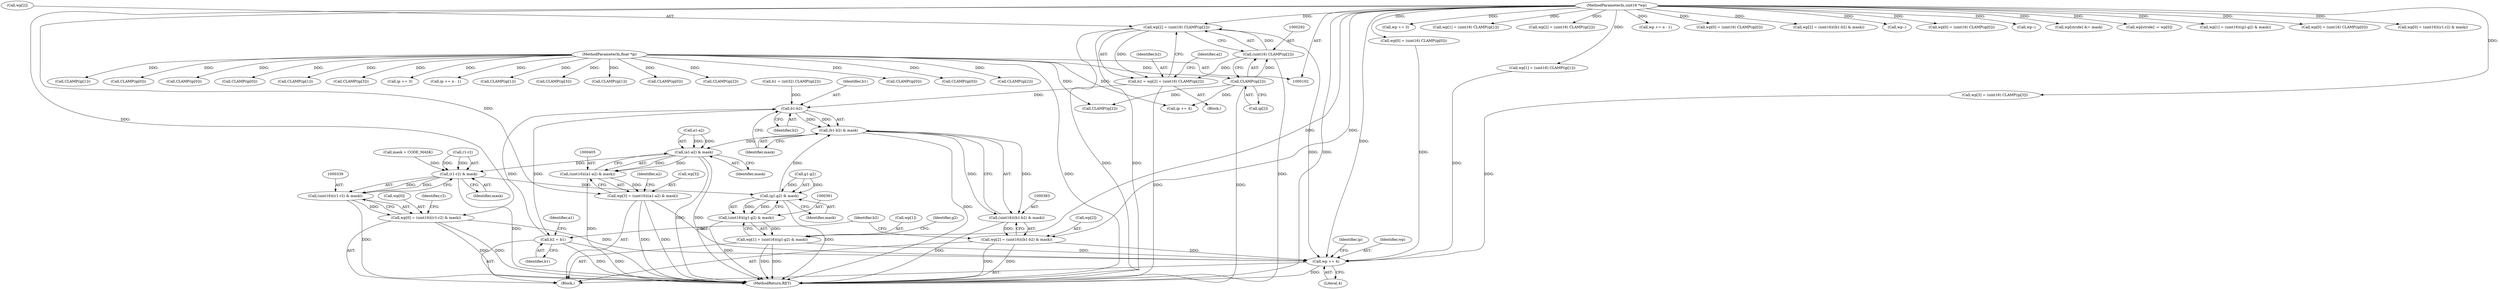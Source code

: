 digraph "0_libtiff_83a4b92815ea04969d494416eaae3d4c6b338e4a#diff-c8b4b355f9b5c06d585b23138e1c185f_1@array" {
"1000287" [label="(Call,wp[2] = (uint16) CLAMP(ip[2]))"];
"1000106" [label="(MethodParameterIn,uint16 *wp)"];
"1000291" [label="(Call,(uint16) CLAMP(ip[2]))"];
"1000293" [label="(Call,CLAMP(ip[2]))"];
"1000103" [label="(MethodParameterIn,float *ip)"];
"1000285" [label="(Call,b2 = wp[2] = (uint16) CLAMP(ip[2]))"];
"1000385" [label="(Call,b1-b2)"];
"1000384" [label="(Call,(b1-b2) & mask)"];
"1000382" [label="(Call,(uint16)((b1-b2) & mask))"];
"1000378" [label="(Call,wp[2] = (uint16)((b1-b2) & mask))"];
"1000320" [label="(Call,wp += 4)"];
"1000406" [label="(Call,(a1-a2) & mask)"];
"1000340" [label="(Call,(r1-r2) & mask)"];
"1000338" [label="(Call,(uint16)((r1-r2) & mask))"];
"1000334" [label="(Call,wp[0] = (uint16)((r1-r2) & mask))"];
"1000362" [label="(Call,(g1-g2) & mask)"];
"1000360" [label="(Call,(uint16)((g1-g2) & mask))"];
"1000356" [label="(Call,wp[1] = (uint16)((g1-g2) & mask))"];
"1000404" [label="(Call,(uint16)((a1-a2) & mask))"];
"1000400" [label="(Call,wp[3] = (uint16)((a1-a2) & mask))"];
"1000389" [label="(Call,b2 = b1)"];
"1000123" [label="(Call,mask = CODE_MASK)"];
"1000183" [label="(Call,wp += 3)"];
"1000168" [label="(Call,CLAMP(ip[2]))"];
"1000150" [label="(Call,wp[1] = (uint16) CLAMP(ip[1]))"];
"1000156" [label="(Call,CLAMP(ip[1]))"];
"1000340" [label="(Call,(r1-r2) & mask)"];
"1000366" [label="(Identifier,mask)"];
"1000324" [label="(Identifier,ip)"];
"1000162" [label="(Call,wp[2] = (uint16) CLAMP(ip[2]))"];
"1000378" [label="(Call,wp[2] = (uint16)((b1-b2) & mask))"];
"1000404" [label="(Call,(uint16)((a1-a2) & mask))"];
"1000410" [label="(Identifier,mask)"];
"1000330" [label="(Call,CLAMP(ip[0]))"];
"1000400" [label="(Call,wp[3] = (uint16)((a1-a2) & mask))"];
"1000407" [label="(Call,a1-a2)"];
"1000287" [label="(Call,wp[2] = (uint16) CLAMP(ip[2]))"];
"1000334" [label="(Call,wp[0] = (uint16)((r1-r2) & mask))"];
"1000144" [label="(Call,CLAMP(ip[0]))"];
"1000406" [label="(Call,(a1-a2) & mask)"];
"1000335" [label="(Call,wp[0])"];
"1000263" [label="(Call,wp[0] = (uint16) CLAMP(ip[0]))"];
"1000193" [label="(Call,CLAMP(ip[0]))"];
"1000281" [label="(Call,CLAMP(ip[1]))"];
"1000323" [label="(Call,ip += 4)"];
"1000288" [label="(Call,wp[2])"];
"1000393" [label="(Identifier,a1)"];
"1000275" [label="(Call,wp[1] = (uint16) CLAMP(ip[1]))"];
"1000391" [label="(Identifier,b1)"];
"1000285" [label="(Call,b2 = wp[2] = (uint16) CLAMP(ip[2]))"];
"1000298" [label="(Identifier,a2)"];
"1000106" [label="(MethodParameterIn,uint16 *wp)"];
"1000357" [label="(Call,wp[1])"];
"1000320" [label="(Call,wp += 4)"];
"1000322" [label="(Literal,4)"];
"1000421" [label="(Call,wp += n - 1)"];
"1000465" [label="(Call,wp[0] = (uint16) CLAMP(ip[0]))"];
"1000299" [label="(Call,wp[3] = (uint16) CLAMP(ip[3]))"];
"1000316" [label="(Block,)"];
"1000305" [label="(Call,CLAMP(ip[3]))"];
"1000382" [label="(Call,(uint16)((b1-b2) & mask))"];
"1000186" [label="(Call,ip += 3)"];
"1000416" [label="(Call,ip += n - 1)"];
"1000215" [label="(Call,CLAMP(ip[1]))"];
"1000396" [label="(Call,CLAMP(ip[3]))"];
"1000241" [label="(Call,wp[2] = (uint16)((b1-b2) & mask))"];
"1000458" [label="(Call,wp--)"];
"1000344" [label="(Identifier,mask)"];
"1000370" [label="(Call,b1 = (int32) CLAMP(ip[2]))"];
"1000138" [label="(Call,wp[0] = (uint16) CLAMP(ip[0]))"];
"1000352" [label="(Call,CLAMP(ip[1]))"];
"1000356" [label="(Call,wp[1] = (uint16)((g1-g2) & mask))"];
"1000346" [label="(Identifier,r2)"];
"1000269" [label="(Call,CLAMP(ip[0]))"];
"1000362" [label="(Call,(g1-g2) & mask)"];
"1000475" [label="(Call,wp--)"];
"1000103" [label="(MethodParameterIn,float *ip)"];
"1000237" [label="(Call,CLAMP(ip[2]))"];
"1000374" [label="(Call,CLAMP(ip[2]))"];
"1000453" [label="(Call,wp[stride] &= mask)"];
"1000446" [label="(Call,wp[stride] -= wp[0])"];
"1000412" [label="(Identifier,a2)"];
"1000390" [label="(Identifier,b2)"];
"1000379" [label="(Call,wp[2])"];
"1000363" [label="(Call,g1-g2)"];
"1000477" [label="(MethodReturn,RET)"];
"1000388" [label="(Identifier,mask)"];
"1000471" [label="(Call,CLAMP(ip[0]))"];
"1000360" [label="(Call,(uint16)((g1-g2) & mask))"];
"1000401" [label="(Call,wp[3])"];
"1000389" [label="(Call,b2 = b1)"];
"1000442" [label="(Call,CLAMP(ip[0]))"];
"1000219" [label="(Call,wp[1] = (uint16)((g1-g2) & mask))"];
"1000368" [label="(Identifier,g2)"];
"1000321" [label="(Identifier,wp)"];
"1000386" [label="(Identifier,b1)"];
"1000385" [label="(Call,b1-b2)"];
"1000384" [label="(Call,(b1-b2) & mask)"];
"1000436" [label="(Call,wp[0] = (uint16) CLAMP(ip[0]))"];
"1000294" [label="(Call,ip[2])"];
"1000341" [label="(Call,r1-r2)"];
"1000338" [label="(Call,(uint16)((r1-r2) & mask))"];
"1000286" [label="(Identifier,b2)"];
"1000291" [label="(Call,(uint16) CLAMP(ip[2]))"];
"1000293" [label="(Call,CLAMP(ip[2]))"];
"1000387" [label="(Identifier,b2)"];
"1000260" [label="(Block,)"];
"1000197" [label="(Call,wp[0] = (uint16)((r1-r2) & mask))"];
"1000287" -> "1000285"  [label="AST: "];
"1000287" -> "1000291"  [label="CFG: "];
"1000288" -> "1000287"  [label="AST: "];
"1000291" -> "1000287"  [label="AST: "];
"1000285" -> "1000287"  [label="CFG: "];
"1000287" -> "1000477"  [label="DDG: "];
"1000287" -> "1000477"  [label="DDG: "];
"1000287" -> "1000285"  [label="DDG: "];
"1000106" -> "1000287"  [label="DDG: "];
"1000291" -> "1000287"  [label="DDG: "];
"1000287" -> "1000320"  [label="DDG: "];
"1000106" -> "1000102"  [label="AST: "];
"1000106" -> "1000477"  [label="DDG: "];
"1000106" -> "1000138"  [label="DDG: "];
"1000106" -> "1000150"  [label="DDG: "];
"1000106" -> "1000162"  [label="DDG: "];
"1000106" -> "1000183"  [label="DDG: "];
"1000106" -> "1000197"  [label="DDG: "];
"1000106" -> "1000219"  [label="DDG: "];
"1000106" -> "1000241"  [label="DDG: "];
"1000106" -> "1000263"  [label="DDG: "];
"1000106" -> "1000275"  [label="DDG: "];
"1000106" -> "1000299"  [label="DDG: "];
"1000106" -> "1000320"  [label="DDG: "];
"1000106" -> "1000334"  [label="DDG: "];
"1000106" -> "1000356"  [label="DDG: "];
"1000106" -> "1000378"  [label="DDG: "];
"1000106" -> "1000400"  [label="DDG: "];
"1000106" -> "1000421"  [label="DDG: "];
"1000106" -> "1000436"  [label="DDG: "];
"1000106" -> "1000446"  [label="DDG: "];
"1000106" -> "1000453"  [label="DDG: "];
"1000106" -> "1000458"  [label="DDG: "];
"1000106" -> "1000465"  [label="DDG: "];
"1000106" -> "1000475"  [label="DDG: "];
"1000291" -> "1000293"  [label="CFG: "];
"1000292" -> "1000291"  [label="AST: "];
"1000293" -> "1000291"  [label="AST: "];
"1000291" -> "1000477"  [label="DDG: "];
"1000291" -> "1000285"  [label="DDG: "];
"1000293" -> "1000291"  [label="DDG: "];
"1000293" -> "1000294"  [label="CFG: "];
"1000294" -> "1000293"  [label="AST: "];
"1000293" -> "1000477"  [label="DDG: "];
"1000103" -> "1000293"  [label="DDG: "];
"1000293" -> "1000323"  [label="DDG: "];
"1000293" -> "1000374"  [label="DDG: "];
"1000103" -> "1000102"  [label="AST: "];
"1000103" -> "1000477"  [label="DDG: "];
"1000103" -> "1000144"  [label="DDG: "];
"1000103" -> "1000156"  [label="DDG: "];
"1000103" -> "1000168"  [label="DDG: "];
"1000103" -> "1000186"  [label="DDG: "];
"1000103" -> "1000193"  [label="DDG: "];
"1000103" -> "1000215"  [label="DDG: "];
"1000103" -> "1000237"  [label="DDG: "];
"1000103" -> "1000269"  [label="DDG: "];
"1000103" -> "1000281"  [label="DDG: "];
"1000103" -> "1000305"  [label="DDG: "];
"1000103" -> "1000323"  [label="DDG: "];
"1000103" -> "1000330"  [label="DDG: "];
"1000103" -> "1000352"  [label="DDG: "];
"1000103" -> "1000374"  [label="DDG: "];
"1000103" -> "1000396"  [label="DDG: "];
"1000103" -> "1000416"  [label="DDG: "];
"1000103" -> "1000442"  [label="DDG: "];
"1000103" -> "1000471"  [label="DDG: "];
"1000285" -> "1000260"  [label="AST: "];
"1000286" -> "1000285"  [label="AST: "];
"1000298" -> "1000285"  [label="CFG: "];
"1000285" -> "1000477"  [label="DDG: "];
"1000285" -> "1000385"  [label="DDG: "];
"1000385" -> "1000384"  [label="AST: "];
"1000385" -> "1000387"  [label="CFG: "];
"1000386" -> "1000385"  [label="AST: "];
"1000387" -> "1000385"  [label="AST: "];
"1000388" -> "1000385"  [label="CFG: "];
"1000385" -> "1000384"  [label="DDG: "];
"1000385" -> "1000384"  [label="DDG: "];
"1000370" -> "1000385"  [label="DDG: "];
"1000389" -> "1000385"  [label="DDG: "];
"1000385" -> "1000389"  [label="DDG: "];
"1000384" -> "1000382"  [label="AST: "];
"1000384" -> "1000388"  [label="CFG: "];
"1000388" -> "1000384"  [label="AST: "];
"1000382" -> "1000384"  [label="CFG: "];
"1000384" -> "1000477"  [label="DDG: "];
"1000384" -> "1000382"  [label="DDG: "];
"1000384" -> "1000382"  [label="DDG: "];
"1000362" -> "1000384"  [label="DDG: "];
"1000384" -> "1000406"  [label="DDG: "];
"1000382" -> "1000378"  [label="AST: "];
"1000383" -> "1000382"  [label="AST: "];
"1000378" -> "1000382"  [label="CFG: "];
"1000382" -> "1000477"  [label="DDG: "];
"1000382" -> "1000378"  [label="DDG: "];
"1000378" -> "1000316"  [label="AST: "];
"1000379" -> "1000378"  [label="AST: "];
"1000390" -> "1000378"  [label="CFG: "];
"1000378" -> "1000477"  [label="DDG: "];
"1000378" -> "1000477"  [label="DDG: "];
"1000378" -> "1000320"  [label="DDG: "];
"1000320" -> "1000316"  [label="AST: "];
"1000320" -> "1000322"  [label="CFG: "];
"1000321" -> "1000320"  [label="AST: "];
"1000322" -> "1000320"  [label="AST: "];
"1000324" -> "1000320"  [label="CFG: "];
"1000320" -> "1000477"  [label="DDG: "];
"1000356" -> "1000320"  [label="DDG: "];
"1000400" -> "1000320"  [label="DDG: "];
"1000334" -> "1000320"  [label="DDG: "];
"1000263" -> "1000320"  [label="DDG: "];
"1000275" -> "1000320"  [label="DDG: "];
"1000299" -> "1000320"  [label="DDG: "];
"1000406" -> "1000404"  [label="AST: "];
"1000406" -> "1000410"  [label="CFG: "];
"1000407" -> "1000406"  [label="AST: "];
"1000410" -> "1000406"  [label="AST: "];
"1000404" -> "1000406"  [label="CFG: "];
"1000406" -> "1000477"  [label="DDG: "];
"1000406" -> "1000477"  [label="DDG: "];
"1000406" -> "1000340"  [label="DDG: "];
"1000406" -> "1000404"  [label="DDG: "];
"1000406" -> "1000404"  [label="DDG: "];
"1000407" -> "1000406"  [label="DDG: "];
"1000407" -> "1000406"  [label="DDG: "];
"1000340" -> "1000338"  [label="AST: "];
"1000340" -> "1000344"  [label="CFG: "];
"1000341" -> "1000340"  [label="AST: "];
"1000344" -> "1000340"  [label="AST: "];
"1000338" -> "1000340"  [label="CFG: "];
"1000340" -> "1000477"  [label="DDG: "];
"1000340" -> "1000338"  [label="DDG: "];
"1000340" -> "1000338"  [label="DDG: "];
"1000341" -> "1000340"  [label="DDG: "];
"1000341" -> "1000340"  [label="DDG: "];
"1000123" -> "1000340"  [label="DDG: "];
"1000340" -> "1000362"  [label="DDG: "];
"1000338" -> "1000334"  [label="AST: "];
"1000339" -> "1000338"  [label="AST: "];
"1000334" -> "1000338"  [label="CFG: "];
"1000338" -> "1000477"  [label="DDG: "];
"1000338" -> "1000334"  [label="DDG: "];
"1000334" -> "1000316"  [label="AST: "];
"1000335" -> "1000334"  [label="AST: "];
"1000346" -> "1000334"  [label="CFG: "];
"1000334" -> "1000477"  [label="DDG: "];
"1000334" -> "1000477"  [label="DDG: "];
"1000362" -> "1000360"  [label="AST: "];
"1000362" -> "1000366"  [label="CFG: "];
"1000363" -> "1000362"  [label="AST: "];
"1000366" -> "1000362"  [label="AST: "];
"1000360" -> "1000362"  [label="CFG: "];
"1000362" -> "1000477"  [label="DDG: "];
"1000362" -> "1000360"  [label="DDG: "];
"1000362" -> "1000360"  [label="DDG: "];
"1000363" -> "1000362"  [label="DDG: "];
"1000363" -> "1000362"  [label="DDG: "];
"1000360" -> "1000356"  [label="AST: "];
"1000361" -> "1000360"  [label="AST: "];
"1000356" -> "1000360"  [label="CFG: "];
"1000360" -> "1000477"  [label="DDG: "];
"1000360" -> "1000356"  [label="DDG: "];
"1000356" -> "1000316"  [label="AST: "];
"1000357" -> "1000356"  [label="AST: "];
"1000368" -> "1000356"  [label="CFG: "];
"1000356" -> "1000477"  [label="DDG: "];
"1000356" -> "1000477"  [label="DDG: "];
"1000404" -> "1000400"  [label="AST: "];
"1000405" -> "1000404"  [label="AST: "];
"1000400" -> "1000404"  [label="CFG: "];
"1000404" -> "1000477"  [label="DDG: "];
"1000404" -> "1000400"  [label="DDG: "];
"1000400" -> "1000316"  [label="AST: "];
"1000401" -> "1000400"  [label="AST: "];
"1000412" -> "1000400"  [label="CFG: "];
"1000400" -> "1000477"  [label="DDG: "];
"1000400" -> "1000477"  [label="DDG: "];
"1000389" -> "1000316"  [label="AST: "];
"1000389" -> "1000391"  [label="CFG: "];
"1000390" -> "1000389"  [label="AST: "];
"1000391" -> "1000389"  [label="AST: "];
"1000393" -> "1000389"  [label="CFG: "];
"1000389" -> "1000477"  [label="DDG: "];
"1000389" -> "1000477"  [label="DDG: "];
}
